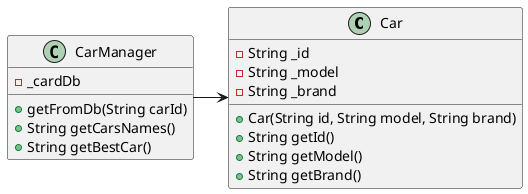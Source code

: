 @startuml
class Car{
    - String _id
    - String _model
    - String _brand
    + Car(String id, String model, String brand)
    + String getId()
    + String getModel()
    + String getBrand()
}
class CarManager{
    - _cardDb
    + getFromDb(String carId)
    + String getCarsNames()
    + String getBestCar()
}

CarManager -> Car

@enduml